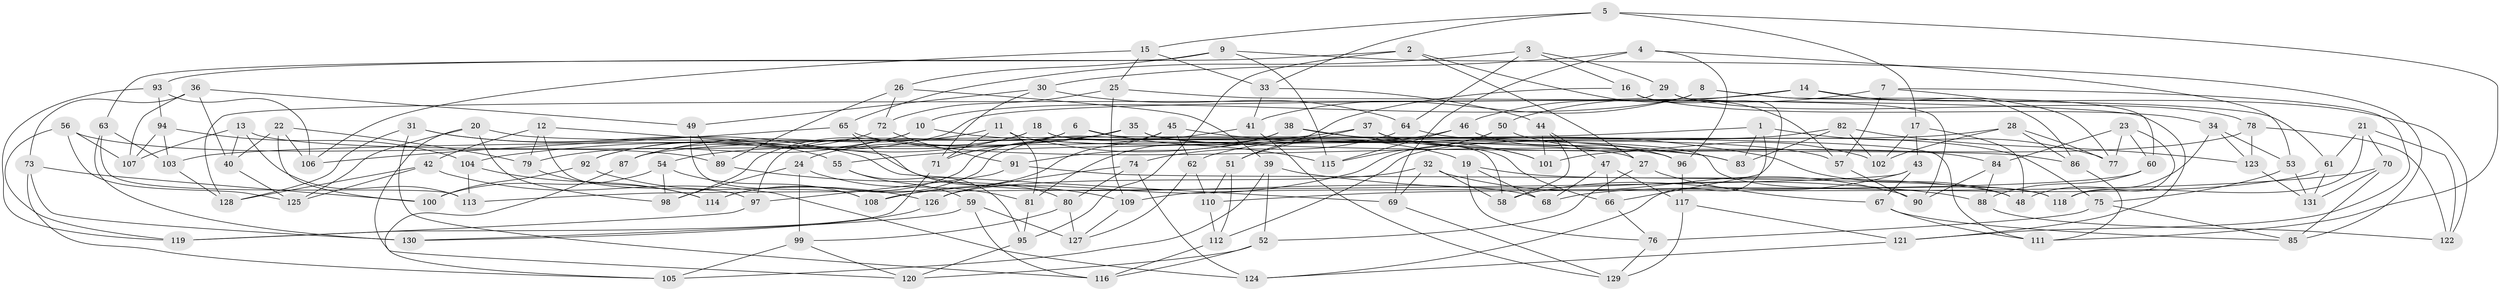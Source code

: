 // coarse degree distribution, {7: 0.325, 9: 0.175, 4: 0.075, 6: 0.2, 8: 0.15, 5: 0.05, 10: 0.025}
// Generated by graph-tools (version 1.1) at 2025/38/03/04/25 23:38:14]
// undirected, 131 vertices, 262 edges
graph export_dot {
  node [color=gray90,style=filled];
  1;
  2;
  3;
  4;
  5;
  6;
  7;
  8;
  9;
  10;
  11;
  12;
  13;
  14;
  15;
  16;
  17;
  18;
  19;
  20;
  21;
  22;
  23;
  24;
  25;
  26;
  27;
  28;
  29;
  30;
  31;
  32;
  33;
  34;
  35;
  36;
  37;
  38;
  39;
  40;
  41;
  42;
  43;
  44;
  45;
  46;
  47;
  48;
  49;
  50;
  51;
  52;
  53;
  54;
  55;
  56;
  57;
  58;
  59;
  60;
  61;
  62;
  63;
  64;
  65;
  66;
  67;
  68;
  69;
  70;
  71;
  72;
  73;
  74;
  75;
  76;
  77;
  78;
  79;
  80;
  81;
  82;
  83;
  84;
  85;
  86;
  87;
  88;
  89;
  90;
  91;
  92;
  93;
  94;
  95;
  96;
  97;
  98;
  99;
  100;
  101;
  102;
  103;
  104;
  105;
  106;
  107;
  108;
  109;
  110;
  111;
  112;
  113;
  114;
  115;
  116;
  117;
  118;
  119;
  120;
  121;
  122;
  123;
  124;
  125;
  126;
  127;
  128;
  129;
  130;
  131;
  1 -- 83;
  1 -- 124;
  1 -- 77;
  1 -- 103;
  2 -- 27;
  2 -- 95;
  2 -- 57;
  2 -- 93;
  3 -- 16;
  3 -- 65;
  3 -- 29;
  3 -- 64;
  4 -- 53;
  4 -- 96;
  4 -- 69;
  4 -- 30;
  5 -- 17;
  5 -- 111;
  5 -- 33;
  5 -- 15;
  6 -- 97;
  6 -- 115;
  6 -- 111;
  6 -- 24;
  7 -- 57;
  7 -- 50;
  7 -- 77;
  7 -- 121;
  8 -- 60;
  8 -- 10;
  8 -- 61;
  8 -- 41;
  9 -- 26;
  9 -- 85;
  9 -- 63;
  9 -- 115;
  10 -- 83;
  10 -- 92;
  10 -- 79;
  11 -- 71;
  11 -- 81;
  11 -- 87;
  11 -- 19;
  12 -- 42;
  12 -- 97;
  12 -- 79;
  12 -- 68;
  13 -- 40;
  13 -- 107;
  13 -- 113;
  13 -- 96;
  14 -- 46;
  14 -- 92;
  14 -- 86;
  14 -- 122;
  15 -- 106;
  15 -- 33;
  15 -- 25;
  16 -- 51;
  16 -- 66;
  16 -- 34;
  17 -- 102;
  17 -- 43;
  17 -- 48;
  18 -- 58;
  18 -- 118;
  18 -- 98;
  18 -- 54;
  19 -- 76;
  19 -- 68;
  19 -- 48;
  20 -- 120;
  20 -- 98;
  20 -- 125;
  20 -- 27;
  21 -- 61;
  21 -- 118;
  21 -- 70;
  21 -- 122;
  22 -- 100;
  22 -- 79;
  22 -- 40;
  22 -- 106;
  23 -- 77;
  23 -- 118;
  23 -- 60;
  23 -- 84;
  24 -- 98;
  24 -- 81;
  24 -- 99;
  25 -- 121;
  25 -- 109;
  25 -- 72;
  26 -- 39;
  26 -- 72;
  26 -- 89;
  27 -- 52;
  27 -- 67;
  28 -- 87;
  28 -- 102;
  28 -- 77;
  28 -- 86;
  29 -- 90;
  29 -- 78;
  29 -- 128;
  30 -- 71;
  30 -- 49;
  30 -- 64;
  31 -- 69;
  31 -- 55;
  31 -- 116;
  31 -- 128;
  32 -- 58;
  32 -- 126;
  32 -- 90;
  32 -- 69;
  33 -- 41;
  33 -- 44;
  34 -- 48;
  34 -- 123;
  34 -- 53;
  35 -- 71;
  35 -- 86;
  35 -- 66;
  35 -- 104;
  36 -- 73;
  36 -- 107;
  36 -- 49;
  36 -- 40;
  37 -- 84;
  37 -- 55;
  37 -- 101;
  37 -- 51;
  38 -- 91;
  38 -- 81;
  38 -- 101;
  38 -- 57;
  39 -- 88;
  39 -- 52;
  39 -- 105;
  40 -- 125;
  41 -- 114;
  41 -- 129;
  42 -- 124;
  42 -- 128;
  42 -- 125;
  43 -- 113;
  43 -- 67;
  43 -- 58;
  44 -- 101;
  44 -- 58;
  44 -- 47;
  45 -- 108;
  45 -- 62;
  45 -- 114;
  45 -- 48;
  46 -- 62;
  46 -- 96;
  46 -- 115;
  47 -- 66;
  47 -- 117;
  47 -- 68;
  49 -- 108;
  49 -- 89;
  50 -- 108;
  50 -- 115;
  50 -- 102;
  51 -- 112;
  51 -- 110;
  52 -- 120;
  52 -- 116;
  53 -- 75;
  53 -- 131;
  54 -- 108;
  54 -- 100;
  54 -- 98;
  55 -- 59;
  55 -- 95;
  56 -- 119;
  56 -- 125;
  56 -- 107;
  56 -- 89;
  57 -- 90;
  59 -- 127;
  59 -- 130;
  59 -- 116;
  60 -- 109;
  60 -- 88;
  61 -- 68;
  61 -- 131;
  62 -- 127;
  62 -- 110;
  63 -- 113;
  63 -- 130;
  63 -- 103;
  64 -- 74;
  64 -- 75;
  65 -- 106;
  65 -- 80;
  65 -- 83;
  66 -- 76;
  67 -- 85;
  67 -- 111;
  69 -- 129;
  70 -- 131;
  70 -- 85;
  70 -- 110;
  71 -- 119;
  72 -- 91;
  72 -- 87;
  73 -- 130;
  73 -- 100;
  73 -- 105;
  74 -- 80;
  74 -- 126;
  74 -- 124;
  75 -- 76;
  75 -- 85;
  76 -- 129;
  78 -- 101;
  78 -- 122;
  78 -- 123;
  79 -- 114;
  80 -- 127;
  80 -- 99;
  81 -- 95;
  82 -- 123;
  82 -- 83;
  82 -- 102;
  82 -- 112;
  84 -- 90;
  84 -- 88;
  86 -- 111;
  87 -- 105;
  88 -- 122;
  89 -- 109;
  91 -- 118;
  91 -- 97;
  92 -- 100;
  92 -- 126;
  93 -- 94;
  93 -- 119;
  93 -- 106;
  94 -- 103;
  94 -- 104;
  94 -- 107;
  95 -- 120;
  96 -- 117;
  97 -- 119;
  99 -- 120;
  99 -- 105;
  103 -- 128;
  104 -- 113;
  104 -- 114;
  109 -- 127;
  110 -- 112;
  112 -- 116;
  117 -- 121;
  117 -- 129;
  121 -- 124;
  123 -- 131;
  126 -- 130;
}
